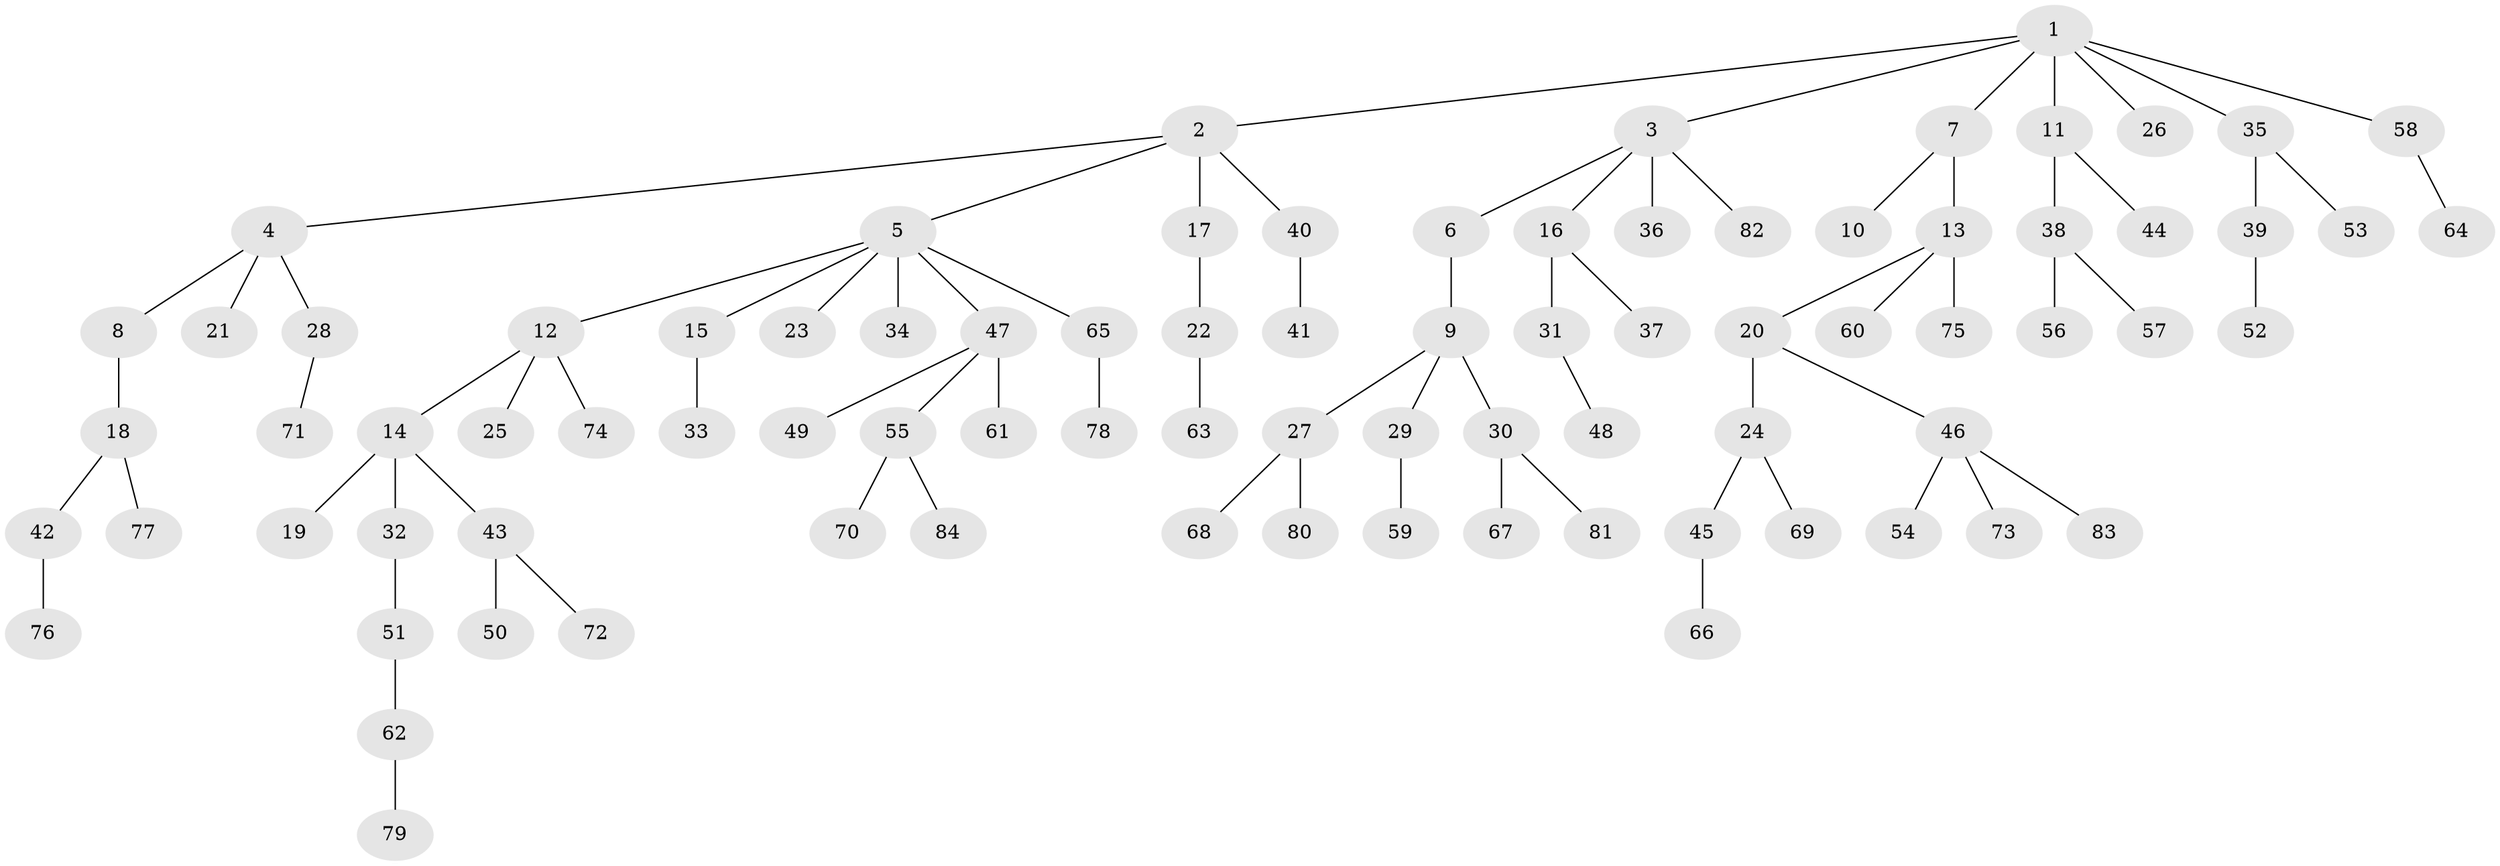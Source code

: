 // coarse degree distribution, {6: 0.05263157894736842, 5: 0.05263157894736842, 4: 0.05263157894736842, 3: 0.08771929824561403, 2: 0.15789473684210525, 1: 0.5964912280701754}
// Generated by graph-tools (version 1.1) at 2025/42/03/06/25 10:42:06]
// undirected, 84 vertices, 83 edges
graph export_dot {
graph [start="1"]
  node [color=gray90,style=filled];
  1;
  2;
  3;
  4;
  5;
  6;
  7;
  8;
  9;
  10;
  11;
  12;
  13;
  14;
  15;
  16;
  17;
  18;
  19;
  20;
  21;
  22;
  23;
  24;
  25;
  26;
  27;
  28;
  29;
  30;
  31;
  32;
  33;
  34;
  35;
  36;
  37;
  38;
  39;
  40;
  41;
  42;
  43;
  44;
  45;
  46;
  47;
  48;
  49;
  50;
  51;
  52;
  53;
  54;
  55;
  56;
  57;
  58;
  59;
  60;
  61;
  62;
  63;
  64;
  65;
  66;
  67;
  68;
  69;
  70;
  71;
  72;
  73;
  74;
  75;
  76;
  77;
  78;
  79;
  80;
  81;
  82;
  83;
  84;
  1 -- 2;
  1 -- 3;
  1 -- 7;
  1 -- 11;
  1 -- 26;
  1 -- 35;
  1 -- 58;
  2 -- 4;
  2 -- 5;
  2 -- 17;
  2 -- 40;
  3 -- 6;
  3 -- 16;
  3 -- 36;
  3 -- 82;
  4 -- 8;
  4 -- 21;
  4 -- 28;
  5 -- 12;
  5 -- 15;
  5 -- 23;
  5 -- 34;
  5 -- 47;
  5 -- 65;
  6 -- 9;
  7 -- 10;
  7 -- 13;
  8 -- 18;
  9 -- 27;
  9 -- 29;
  9 -- 30;
  11 -- 38;
  11 -- 44;
  12 -- 14;
  12 -- 25;
  12 -- 74;
  13 -- 20;
  13 -- 60;
  13 -- 75;
  14 -- 19;
  14 -- 32;
  14 -- 43;
  15 -- 33;
  16 -- 31;
  16 -- 37;
  17 -- 22;
  18 -- 42;
  18 -- 77;
  20 -- 24;
  20 -- 46;
  22 -- 63;
  24 -- 45;
  24 -- 69;
  27 -- 68;
  27 -- 80;
  28 -- 71;
  29 -- 59;
  30 -- 67;
  30 -- 81;
  31 -- 48;
  32 -- 51;
  35 -- 39;
  35 -- 53;
  38 -- 56;
  38 -- 57;
  39 -- 52;
  40 -- 41;
  42 -- 76;
  43 -- 50;
  43 -- 72;
  45 -- 66;
  46 -- 54;
  46 -- 73;
  46 -- 83;
  47 -- 49;
  47 -- 55;
  47 -- 61;
  51 -- 62;
  55 -- 70;
  55 -- 84;
  58 -- 64;
  62 -- 79;
  65 -- 78;
}
